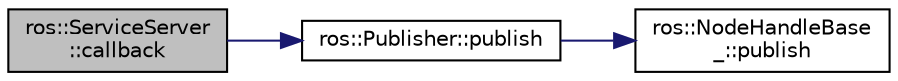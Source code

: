 digraph "ros::ServiceServer::callback"
{
  edge [fontname="Helvetica",fontsize="10",labelfontname="Helvetica",labelfontsize="10"];
  node [fontname="Helvetica",fontsize="10",shape=record];
  rankdir="LR";
  Node1 [label="ros::ServiceServer\l::callback",height=0.2,width=0.4,color="black", fillcolor="grey75", style="filled" fontcolor="black"];
  Node1 -> Node2 [color="midnightblue",fontsize="10",style="solid",fontname="Helvetica"];
  Node2 [label="ros::Publisher::publish",height=0.2,width=0.4,color="black", fillcolor="white", style="filled",URL="$classros_1_1_publisher.html#aac8e3ae3a334e5ec18a7e0186dc9d4a1"];
  Node2 -> Node3 [color="midnightblue",fontsize="10",style="solid",fontname="Helvetica"];
  Node3 [label="ros::NodeHandleBase\l_::publish",height=0.2,width=0.4,color="black", fillcolor="white", style="filled",URL="$classros_1_1_node_handle_base__.html#a078b6c706059c41cc778e56df8a3939a"];
}
